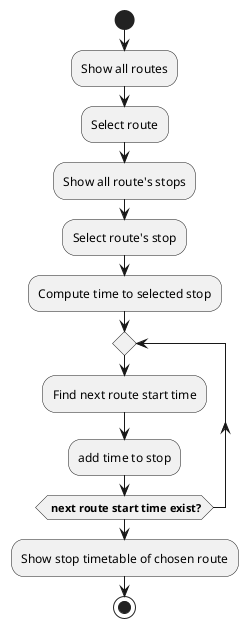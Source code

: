 @startuml

start
:Show all routes;
:Select route;
:Show all route's stops;
:Select route's stop;
:Compute time to selected stop;
repeat
  :Find next route start time;
  :add time to stop;
repeatwhile (<b> next route start time exist?)
:Show stop timetable of chosen route;
stop
@enduml
